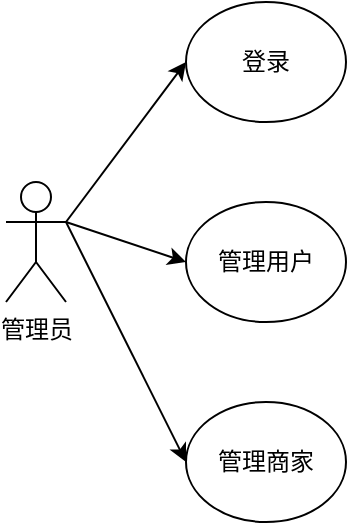 <mxfile version="21.1.1" type="github">
  <diagram name="第 1 页" id="pQwArKR6gvez39i_IRZ6">
    <mxGraphModel dx="1026" dy="604" grid="1" gridSize="10" guides="1" tooltips="1" connect="1" arrows="1" fold="1" page="1" pageScale="1" pageWidth="827" pageHeight="1169" math="0" shadow="0">
      <root>
        <mxCell id="0" />
        <mxCell id="1" parent="0" />
        <mxCell id="yTb3_DYY7nIbmaCTiEM5-7" value="" style="endArrow=classic;html=1;rounded=0;exitX=1;exitY=0.333;exitDx=0;exitDy=0;exitPerimeter=0;entryX=0;entryY=0.5;entryDx=0;entryDy=0;" edge="1" parent="1" source="yTb3_DYY7nIbmaCTiEM5-1" target="yTb3_DYY7nIbmaCTiEM5-4">
          <mxGeometry width="50" height="50" relative="1" as="geometry">
            <mxPoint x="250" y="220" as="sourcePoint" />
            <mxPoint x="300" y="170" as="targetPoint" />
          </mxGeometry>
        </mxCell>
        <mxCell id="yTb3_DYY7nIbmaCTiEM5-1" value="管理员" style="shape=umlActor;verticalLabelPosition=bottom;verticalAlign=top;html=1;outlineConnect=0;" vertex="1" parent="1">
          <mxGeometry x="170" y="200" width="30" height="60" as="geometry" />
        </mxCell>
        <mxCell id="yTb3_DYY7nIbmaCTiEM5-2" value="登录" style="ellipse;whiteSpace=wrap;html=1;" vertex="1" parent="1">
          <mxGeometry x="260" y="110" width="80" height="60" as="geometry" />
        </mxCell>
        <mxCell id="yTb3_DYY7nIbmaCTiEM5-3" value="管理用户" style="ellipse;whiteSpace=wrap;html=1;" vertex="1" parent="1">
          <mxGeometry x="260" y="210" width="80" height="60" as="geometry" />
        </mxCell>
        <mxCell id="yTb3_DYY7nIbmaCTiEM5-4" value="管理商家" style="ellipse;whiteSpace=wrap;html=1;" vertex="1" parent="1">
          <mxGeometry x="260" y="310" width="80" height="60" as="geometry" />
        </mxCell>
        <mxCell id="yTb3_DYY7nIbmaCTiEM5-5" value="" style="endArrow=classic;html=1;rounded=0;entryX=0;entryY=0.5;entryDx=0;entryDy=0;" edge="1" parent="1" target="yTb3_DYY7nIbmaCTiEM5-2">
          <mxGeometry width="50" height="50" relative="1" as="geometry">
            <mxPoint x="200" y="220" as="sourcePoint" />
            <mxPoint x="250" y="170" as="targetPoint" />
          </mxGeometry>
        </mxCell>
        <mxCell id="yTb3_DYY7nIbmaCTiEM5-6" value="" style="endArrow=classic;html=1;rounded=0;entryX=0;entryY=0.5;entryDx=0;entryDy=0;" edge="1" parent="1" target="yTb3_DYY7nIbmaCTiEM5-3">
          <mxGeometry width="50" height="50" relative="1" as="geometry">
            <mxPoint x="200" y="220" as="sourcePoint" />
            <mxPoint x="250" y="170" as="targetPoint" />
          </mxGeometry>
        </mxCell>
      </root>
    </mxGraphModel>
  </diagram>
</mxfile>
